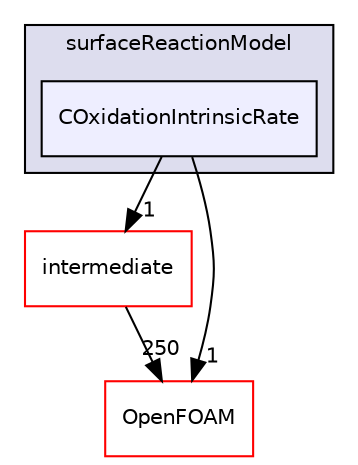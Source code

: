 digraph "src/lagrangian/coalCombustion/submodels/surfaceReactionModel/COxidationIntrinsicRate" {
  bgcolor=transparent;
  compound=true
  node [ fontsize="10", fontname="Helvetica"];
  edge [ labelfontsize="10", labelfontname="Helvetica"];
  subgraph clusterdir_39175ac9bc62ba09a35292aef1677b92 {
    graph [ bgcolor="#ddddee", pencolor="black", label="surfaceReactionModel" fontname="Helvetica", fontsize="10", URL="dir_39175ac9bc62ba09a35292aef1677b92.html"]
  dir_bbf393977ff74c3d50dca56ae3764db1 [shape=box, label="COxidationIntrinsicRate", style="filled", fillcolor="#eeeeff", pencolor="black", URL="dir_bbf393977ff74c3d50dca56ae3764db1.html"];
  }
  dir_d3c32a493136c130c1f0d51f4f35c297 [shape=box label="intermediate" color="red" URL="dir_d3c32a493136c130c1f0d51f4f35c297.html"];
  dir_c5473ff19b20e6ec4dfe5c310b3778a8 [shape=box label="OpenFOAM" color="red" URL="dir_c5473ff19b20e6ec4dfe5c310b3778a8.html"];
  dir_d3c32a493136c130c1f0d51f4f35c297->dir_c5473ff19b20e6ec4dfe5c310b3778a8 [headlabel="250", labeldistance=1.5 headhref="dir_001389_001897.html"];
  dir_bbf393977ff74c3d50dca56ae3764db1->dir_d3c32a493136c130c1f0d51f4f35c297 [headlabel="1", labeldistance=1.5 headhref="dir_001383_001389.html"];
  dir_bbf393977ff74c3d50dca56ae3764db1->dir_c5473ff19b20e6ec4dfe5c310b3778a8 [headlabel="1", labeldistance=1.5 headhref="dir_001383_001897.html"];
}
